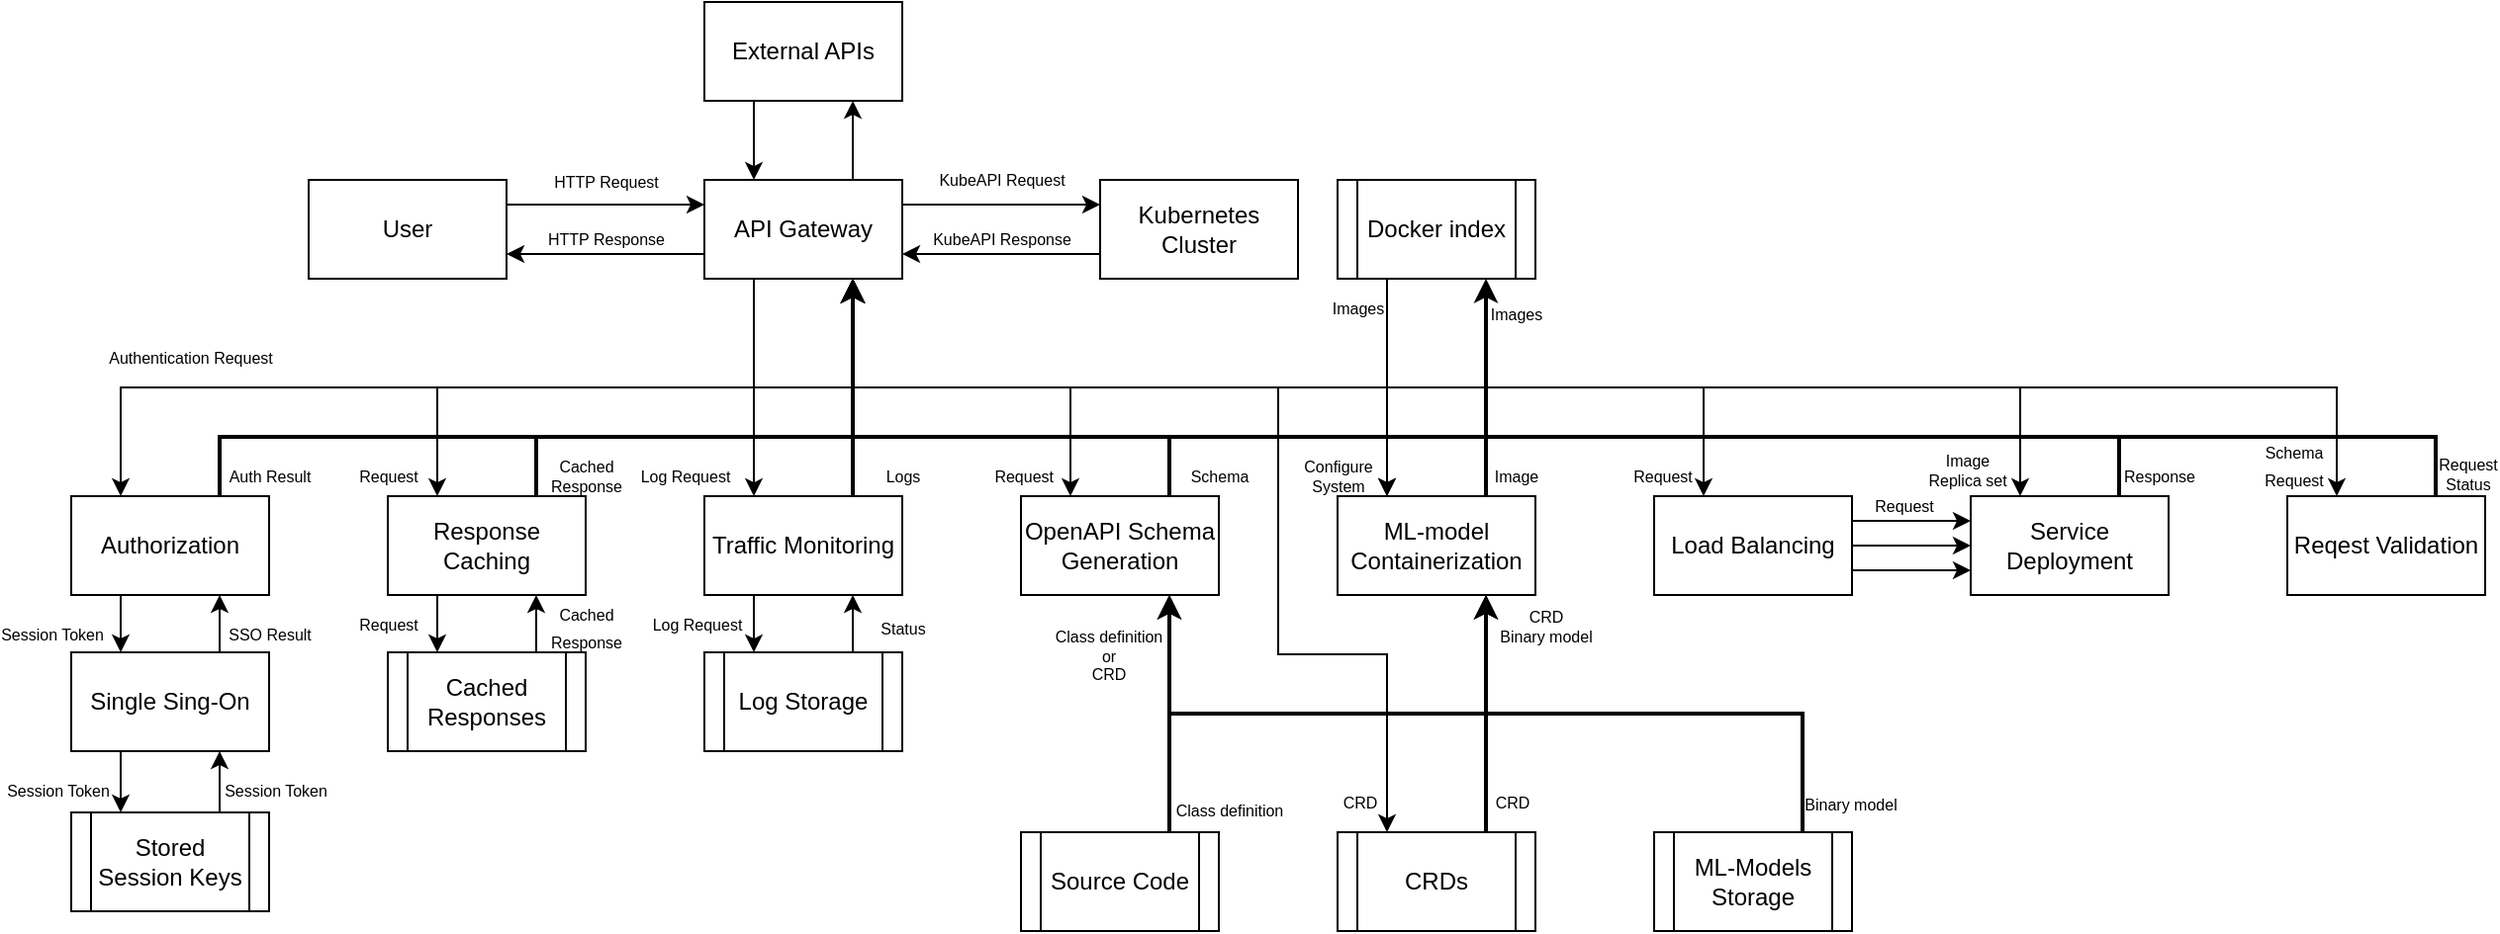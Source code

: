 <mxfile version="24.8.0">
  <diagram name="Страница — 1" id="K74k6pUo18aNp9_cG7Ek">
    <mxGraphModel dx="1434" dy="745" grid="1" gridSize="10" guides="1" tooltips="1" connect="1" arrows="1" fold="1" page="1" pageScale="1" pageWidth="827" pageHeight="2000" math="0" shadow="0">
      <root>
        <mxCell id="0" />
        <mxCell id="1" parent="0" />
        <mxCell id="M3vEg7xzVZKepDbDYmci-11" value="HTTP Request" style="edgeStyle=orthogonalEdgeStyle;rounded=0;orthogonalLoop=1;jettySize=auto;html=1;exitX=1;exitY=0.25;exitDx=0;exitDy=0;entryX=0;entryY=0.25;entryDx=0;entryDy=0;fontSize=8;" parent="1" source="M3vEg7xzVZKepDbDYmci-1" target="M3vEg7xzVZKepDbDYmci-4" edge="1">
          <mxGeometry y="13" relative="1" as="geometry">
            <mxPoint y="1" as="offset" />
          </mxGeometry>
        </mxCell>
        <mxCell id="M3vEg7xzVZKepDbDYmci-1" value="User" style="rounded=0;whiteSpace=wrap;html=1;" parent="1" vertex="1">
          <mxGeometry x="160" y="120" width="100" height="50" as="geometry" />
        </mxCell>
        <mxCell id="M3vEg7xzVZKepDbDYmci-25" value="Session Token" style="edgeStyle=orthogonalEdgeStyle;rounded=0;orthogonalLoop=1;jettySize=auto;html=1;exitX=0.25;exitY=1;exitDx=0;exitDy=0;entryX=0.25;entryY=0;entryDx=0;entryDy=0;fontSize=8;" parent="1" source="M3vEg7xzVZKepDbDYmci-3" target="M3vEg7xzVZKepDbDYmci-5" edge="1">
          <mxGeometry x="0.379" y="-35" relative="1" as="geometry">
            <mxPoint as="offset" />
          </mxGeometry>
        </mxCell>
        <mxCell id="M3vEg7xzVZKepDbDYmci-48" value="Auth Result" style="edgeStyle=orthogonalEdgeStyle;rounded=0;orthogonalLoop=1;jettySize=auto;html=1;exitX=0.75;exitY=0;exitDx=0;exitDy=0;entryX=0.75;entryY=1;entryDx=0;entryDy=0;strokeWidth=2;fontSize=8;" parent="1" source="M3vEg7xzVZKepDbDYmci-3" target="M3vEg7xzVZKepDbDYmci-4" edge="1">
          <mxGeometry x="-0.744" y="-20" relative="1" as="geometry">
            <Array as="points">
              <mxPoint x="115" y="250" />
              <mxPoint x="435" y="250" />
            </Array>
            <mxPoint as="offset" />
          </mxGeometry>
        </mxCell>
        <mxCell id="M3vEg7xzVZKepDbDYmci-3" value="Authorization" style="rounded=0;whiteSpace=wrap;html=1;" parent="1" vertex="1">
          <mxGeometry x="40" y="280" width="100" height="50" as="geometry" />
        </mxCell>
        <mxCell id="M3vEg7xzVZKepDbDYmci-12" value="HTTP Response" style="edgeStyle=orthogonalEdgeStyle;rounded=0;orthogonalLoop=1;jettySize=auto;html=1;exitX=0;exitY=0.75;exitDx=0;exitDy=0;entryX=1;entryY=0.75;entryDx=0;entryDy=0;fontSize=8;" parent="1" source="M3vEg7xzVZKepDbDYmci-4" target="M3vEg7xzVZKepDbDYmci-1" edge="1">
          <mxGeometry y="-7" relative="1" as="geometry">
            <mxPoint y="-1" as="offset" />
          </mxGeometry>
        </mxCell>
        <mxCell id="M3vEg7xzVZKepDbDYmci-13" value="KubeAPI Request" style="edgeStyle=orthogonalEdgeStyle;rounded=0;orthogonalLoop=1;jettySize=auto;html=1;exitX=1;exitY=0.25;exitDx=0;exitDy=0;entryX=0;entryY=0.25;entryDx=0;entryDy=0;fontSize=8;" parent="1" source="M3vEg7xzVZKepDbDYmci-4" target="M3vEg7xzVZKepDbDYmci-10" edge="1">
          <mxGeometry y="13" relative="1" as="geometry">
            <mxPoint as="offset" />
          </mxGeometry>
        </mxCell>
        <mxCell id="M3vEg7xzVZKepDbDYmci-19" value="Authentication Request" style="edgeStyle=orthogonalEdgeStyle;rounded=0;orthogonalLoop=1;jettySize=auto;html=1;exitX=0.25;exitY=1;exitDx=0;exitDy=0;entryX=0.25;entryY=0;entryDx=0;entryDy=0;fontSize=8;" parent="1" source="M3vEg7xzVZKepDbDYmci-4" target="M3vEg7xzVZKepDbDYmci-3" edge="1">
          <mxGeometry x="0.582" y="-15" relative="1" as="geometry">
            <mxPoint as="offset" />
          </mxGeometry>
        </mxCell>
        <mxCell id="M3vEg7xzVZKepDbDYmci-22" value="Request" style="edgeStyle=orthogonalEdgeStyle;rounded=0;orthogonalLoop=1;jettySize=auto;html=1;exitX=0.25;exitY=1;exitDx=0;exitDy=0;entryX=0.25;entryY=0;entryDx=0;entryDy=0;fontSize=8;" parent="1" source="M3vEg7xzVZKepDbDYmci-4" target="M3vEg7xzVZKepDbDYmci-16" edge="1">
          <mxGeometry x="0.926" y="-25" relative="1" as="geometry">
            <mxPoint as="offset" />
          </mxGeometry>
        </mxCell>
        <mxCell id="M3vEg7xzVZKepDbDYmci-23" value="Log Request" style="edgeStyle=orthogonalEdgeStyle;rounded=0;orthogonalLoop=1;jettySize=auto;html=1;exitX=0.25;exitY=1;exitDx=0;exitDy=0;entryX=0.25;entryY=0;entryDx=0;entryDy=0;fontSize=8;" parent="1" source="M3vEg7xzVZKepDbDYmci-4" target="M3vEg7xzVZKepDbDYmci-7" edge="1">
          <mxGeometry x="0.818" y="-35" relative="1" as="geometry">
            <mxPoint as="offset" />
          </mxGeometry>
        </mxCell>
        <mxCell id="M3vEg7xzVZKepDbDYmci-42" style="edgeStyle=orthogonalEdgeStyle;rounded=0;orthogonalLoop=1;jettySize=auto;html=1;exitX=0.75;exitY=0;exitDx=0;exitDy=0;entryX=0.75;entryY=1;entryDx=0;entryDy=0;" parent="1" source="M3vEg7xzVZKepDbDYmci-4" target="M3vEg7xzVZKepDbDYmci-40" edge="1">
          <mxGeometry relative="1" as="geometry" />
        </mxCell>
        <mxCell id="M3vEg7xzVZKepDbDYmci-43" value="&amp;nbsp;Request" style="edgeStyle=orthogonalEdgeStyle;rounded=0;orthogonalLoop=1;jettySize=auto;html=1;exitX=0.25;exitY=1;exitDx=0;exitDy=0;entryX=0.25;entryY=0;entryDx=0;entryDy=0;fontSize=8;" parent="1" source="M3vEg7xzVZKepDbDYmci-4" target="M3vEg7xzVZKepDbDYmci-34" edge="1">
          <mxGeometry x="0.926" y="-25" relative="1" as="geometry">
            <mxPoint as="offset" />
          </mxGeometry>
        </mxCell>
        <mxCell id="M3vEg7xzVZKepDbDYmci-53" value="Configure&lt;div style=&quot;font-size: 8px;&quot;&gt;System&lt;/div&gt;" style="edgeStyle=orthogonalEdgeStyle;rounded=0;orthogonalLoop=1;jettySize=auto;html=1;exitX=0.25;exitY=1;exitDx=0;exitDy=0;entryX=0.25;entryY=0;entryDx=0;entryDy=0;fontSize=8;" parent="1" source="M3vEg7xzVZKepDbDYmci-4" target="M3vEg7xzVZKepDbDYmci-49" edge="1">
          <mxGeometry x="0.954" y="-25" relative="1" as="geometry">
            <mxPoint as="offset" />
          </mxGeometry>
        </mxCell>
        <mxCell id="5Kg0r2Z0x7C4g7Ewz3W_-16" style="edgeStyle=orthogonalEdgeStyle;rounded=0;orthogonalLoop=1;jettySize=auto;html=1;exitX=0.25;exitY=1;exitDx=0;exitDy=0;entryX=0.25;entryY=0;entryDx=0;entryDy=0;" edge="1" parent="1" source="M3vEg7xzVZKepDbDYmci-4" target="5Kg0r2Z0x7C4g7Ewz3W_-4">
          <mxGeometry relative="1" as="geometry" />
        </mxCell>
        <mxCell id="5Kg0r2Z0x7C4g7Ewz3W_-23" value="&lt;font style=&quot;font-size: 8px;&quot;&gt;Schema&lt;br&gt;Request&lt;br&gt;&lt;/font&gt;" style="edgeLabel;html=1;align=center;verticalAlign=middle;resizable=0;points=[];labelBackgroundColor=none;" vertex="1" connectable="0" parent="5Kg0r2Z0x7C4g7Ewz3W_-16">
          <mxGeometry x="0.972" y="-2" relative="1" as="geometry">
            <mxPoint x="-20" y="-4" as="offset" />
          </mxGeometry>
        </mxCell>
        <mxCell id="5Kg0r2Z0x7C4g7Ewz3W_-17" style="edgeStyle=orthogonalEdgeStyle;rounded=0;orthogonalLoop=1;jettySize=auto;html=1;exitX=0.25;exitY=1;exitDx=0;exitDy=0;entryX=0.25;entryY=0;entryDx=0;entryDy=0;" edge="1" parent="1" source="M3vEg7xzVZKepDbDYmci-4" target="5Kg0r2Z0x7C4g7Ewz3W_-3">
          <mxGeometry relative="1" as="geometry" />
        </mxCell>
        <mxCell id="5Kg0r2Z0x7C4g7Ewz3W_-69" value="Image&lt;br style=&quot;font-size: 8px;&quot;&gt;Replica set" style="edgeLabel;html=1;align=center;verticalAlign=middle;resizable=0;points=[];fontSize=8;labelBackgroundColor=none;" vertex="1" connectable="0" parent="5Kg0r2Z0x7C4g7Ewz3W_-17">
          <mxGeometry x="0.963" relative="1" as="geometry">
            <mxPoint x="-27" y="1" as="offset" />
          </mxGeometry>
        </mxCell>
        <mxCell id="5Kg0r2Z0x7C4g7Ewz3W_-47" style="edgeStyle=orthogonalEdgeStyle;rounded=0;orthogonalLoop=1;jettySize=auto;html=1;exitX=0.25;exitY=1;exitDx=0;exitDy=0;entryX=0.25;entryY=0;entryDx=0;entryDy=0;" edge="1" parent="1" source="M3vEg7xzVZKepDbDYmci-4" target="5Kg0r2Z0x7C4g7Ewz3W_-2">
          <mxGeometry relative="1" as="geometry" />
        </mxCell>
        <mxCell id="5Kg0r2Z0x7C4g7Ewz3W_-48" value="Request" style="edgeLabel;html=1;align=center;verticalAlign=middle;resizable=0;points=[];labelBackgroundColor=none;fontSize=8;" vertex="1" connectable="0" parent="5Kg0r2Z0x7C4g7Ewz3W_-47">
          <mxGeometry x="0.961" y="1" relative="1" as="geometry">
            <mxPoint x="-22" y="1" as="offset" />
          </mxGeometry>
        </mxCell>
        <mxCell id="5Kg0r2Z0x7C4g7Ewz3W_-62" style="edgeStyle=orthogonalEdgeStyle;rounded=0;orthogonalLoop=1;jettySize=auto;html=1;exitX=0.25;exitY=1;exitDx=0;exitDy=0;entryX=0.25;entryY=0;entryDx=0;entryDy=0;" edge="1" parent="1" source="M3vEg7xzVZKepDbDYmci-4" target="M3vEg7xzVZKepDbDYmci-50">
          <mxGeometry relative="1" as="geometry">
            <Array as="points">
              <mxPoint x="385" y="225" />
              <mxPoint x="650" y="225" />
              <mxPoint x="650" y="360" />
              <mxPoint x="705" y="360" />
            </Array>
          </mxGeometry>
        </mxCell>
        <mxCell id="5Kg0r2Z0x7C4g7Ewz3W_-63" value="CRD" style="edgeLabel;html=1;align=center;verticalAlign=middle;resizable=0;points=[];fontSize=8;labelBackgroundColor=none;" vertex="1" connectable="0" parent="5Kg0r2Z0x7C4g7Ewz3W_-62">
          <mxGeometry x="0.942" y="-1" relative="1" as="geometry">
            <mxPoint x="-13" y="2" as="offset" />
          </mxGeometry>
        </mxCell>
        <mxCell id="M3vEg7xzVZKepDbDYmci-4" value="API Gateway" style="rounded=0;whiteSpace=wrap;html=1;" parent="1" vertex="1">
          <mxGeometry x="360" y="120" width="100" height="50" as="geometry" />
        </mxCell>
        <mxCell id="M3vEg7xzVZKepDbDYmci-26" value="" style="edgeStyle=orthogonalEdgeStyle;rounded=0;orthogonalLoop=1;jettySize=auto;html=1;exitX=0.25;exitY=1;exitDx=0;exitDy=0;entryX=0.25;entryY=0;entryDx=0;entryDy=0;fontSize=8;" parent="1" source="M3vEg7xzVZKepDbDYmci-5" target="M3vEg7xzVZKepDbDYmci-6" edge="1">
          <mxGeometry x="0.355" y="-45" relative="1" as="geometry">
            <mxPoint as="offset" />
          </mxGeometry>
        </mxCell>
        <mxCell id="5Kg0r2Z0x7C4g7Ewz3W_-33" value="Session Token" style="edgeLabel;html=1;align=center;verticalAlign=middle;resizable=0;points=[];fontSize=8;labelBackgroundColor=none;" vertex="1" connectable="0" parent="M3vEg7xzVZKepDbDYmci-26">
          <mxGeometry x="0.247" relative="1" as="geometry">
            <mxPoint x="-32" as="offset" />
          </mxGeometry>
        </mxCell>
        <mxCell id="M3vEg7xzVZKepDbDYmci-29" value="SSO Result" style="edgeStyle=orthogonalEdgeStyle;rounded=0;orthogonalLoop=1;jettySize=auto;html=1;exitX=0.75;exitY=0;exitDx=0;exitDy=0;entryX=0.75;entryY=1;entryDx=0;entryDy=0;fontSize=8;" parent="1" source="M3vEg7xzVZKepDbDYmci-5" target="M3vEg7xzVZKepDbDYmci-3" edge="1">
          <mxGeometry x="-0.379" y="-25" relative="1" as="geometry">
            <mxPoint as="offset" />
          </mxGeometry>
        </mxCell>
        <mxCell id="M3vEg7xzVZKepDbDYmci-5" value="Single Sing-On" style="rounded=0;whiteSpace=wrap;html=1;" parent="1" vertex="1">
          <mxGeometry x="40" y="359" width="100" height="50" as="geometry" />
        </mxCell>
        <mxCell id="M3vEg7xzVZKepDbDYmci-28" value="" style="edgeStyle=orthogonalEdgeStyle;rounded=0;orthogonalLoop=1;jettySize=auto;html=1;exitX=0.75;exitY=0;exitDx=0;exitDy=0;entryX=0.75;entryY=1;entryDx=0;entryDy=0;fontSize=8;" parent="1" source="M3vEg7xzVZKepDbDYmci-6" target="M3vEg7xzVZKepDbDYmci-5" edge="1">
          <mxGeometry x="-0.355" y="-25" relative="1" as="geometry">
            <mxPoint as="offset" />
          </mxGeometry>
        </mxCell>
        <mxCell id="5Kg0r2Z0x7C4g7Ewz3W_-35" value="&lt;font style=&quot;font-size: 8px;&quot;&gt;Session Token&lt;br&gt;&lt;/font&gt;" style="edgeLabel;html=1;align=center;verticalAlign=middle;resizable=0;points=[];" vertex="1" connectable="0" parent="M3vEg7xzVZKepDbDYmci-28">
          <mxGeometry x="-0.376" y="-1" relative="1" as="geometry">
            <mxPoint x="27" y="-3" as="offset" />
          </mxGeometry>
        </mxCell>
        <mxCell id="M3vEg7xzVZKepDbDYmci-6" value="Stored Session Keys" style="shape=process;whiteSpace=wrap;html=1;backgroundOutline=1;" parent="1" vertex="1">
          <mxGeometry x="40" y="440" width="100" height="50" as="geometry" />
        </mxCell>
        <mxCell id="M3vEg7xzVZKepDbDYmci-32" style="edgeStyle=orthogonalEdgeStyle;rounded=0;orthogonalLoop=1;jettySize=auto;html=1;exitX=0.25;exitY=1;exitDx=0;exitDy=0;entryX=0.25;entryY=0;entryDx=0;entryDy=0;" parent="1" source="M3vEg7xzVZKepDbDYmci-7" target="M3vEg7xzVZKepDbDYmci-9" edge="1">
          <mxGeometry relative="1" as="geometry" />
        </mxCell>
        <mxCell id="5Kg0r2Z0x7C4g7Ewz3W_-42" value="Log Request" style="edgeLabel;html=1;align=center;verticalAlign=middle;resizable=0;points=[];fontSize=8;labelBackgroundColor=none;" vertex="1" connectable="0" parent="M3vEg7xzVZKepDbDYmci-32">
          <mxGeometry x="-0.008" relative="1" as="geometry">
            <mxPoint x="-29" as="offset" />
          </mxGeometry>
        </mxCell>
        <mxCell id="M3vEg7xzVZKepDbDYmci-46" value="Logs" style="edgeStyle=orthogonalEdgeStyle;rounded=0;orthogonalLoop=1;jettySize=auto;html=1;exitX=0.75;exitY=0;exitDx=0;exitDy=0;entryX=0.75;entryY=1;entryDx=0;entryDy=0;strokeWidth=2;fontSize=8;" parent="1" source="M3vEg7xzVZKepDbDYmci-7" target="M3vEg7xzVZKepDbDYmci-4" edge="1">
          <mxGeometry x="-0.818" y="-25" relative="1" as="geometry">
            <mxPoint as="offset" />
          </mxGeometry>
        </mxCell>
        <mxCell id="M3vEg7xzVZKepDbDYmci-7" value="Traffic Monitoring" style="rounded=0;whiteSpace=wrap;html=1;" parent="1" vertex="1">
          <mxGeometry x="360" y="280" width="100" height="50" as="geometry" />
        </mxCell>
        <mxCell id="M3vEg7xzVZKepDbDYmci-33" style="edgeStyle=orthogonalEdgeStyle;rounded=0;orthogonalLoop=1;jettySize=auto;html=1;exitX=0.75;exitY=0;exitDx=0;exitDy=0;entryX=0.75;entryY=1;entryDx=0;entryDy=0;" parent="1" source="M3vEg7xzVZKepDbDYmci-9" target="M3vEg7xzVZKepDbDYmci-7" edge="1">
          <mxGeometry relative="1" as="geometry" />
        </mxCell>
        <mxCell id="5Kg0r2Z0x7C4g7Ewz3W_-41" value="Status" style="edgeLabel;html=1;align=center;verticalAlign=middle;resizable=0;points=[];fontSize=8;labelBackgroundColor=none;" vertex="1" connectable="0" parent="M3vEg7xzVZKepDbDYmci-33">
          <mxGeometry x="-0.184" relative="1" as="geometry">
            <mxPoint x="25" as="offset" />
          </mxGeometry>
        </mxCell>
        <mxCell id="M3vEg7xzVZKepDbDYmci-9" value="Log Storage" style="shape=process;whiteSpace=wrap;html=1;backgroundOutline=1;" parent="1" vertex="1">
          <mxGeometry x="360" y="359" width="100" height="50" as="geometry" />
        </mxCell>
        <mxCell id="M3vEg7xzVZKepDbDYmci-15" value="KubeAPI Response" style="edgeStyle=orthogonalEdgeStyle;rounded=0;orthogonalLoop=1;jettySize=auto;html=1;exitX=0;exitY=0.75;exitDx=0;exitDy=0;entryX=1;entryY=0.75;entryDx=0;entryDy=0;fontSize=8;" parent="1" source="M3vEg7xzVZKepDbDYmci-10" target="M3vEg7xzVZKepDbDYmci-4" edge="1">
          <mxGeometry y="-7" relative="1" as="geometry">
            <mxPoint y="-1" as="offset" />
          </mxGeometry>
        </mxCell>
        <mxCell id="M3vEg7xzVZKepDbDYmci-10" value="Kubernetes Cluster" style="rounded=0;whiteSpace=wrap;html=1;" parent="1" vertex="1">
          <mxGeometry x="560" y="120" width="100" height="50" as="geometry" />
        </mxCell>
        <mxCell id="M3vEg7xzVZKepDbDYmci-30" value="" style="edgeStyle=orthogonalEdgeStyle;rounded=0;orthogonalLoop=1;jettySize=auto;html=1;exitX=0.25;exitY=1;exitDx=0;exitDy=0;entryX=0.25;entryY=0;entryDx=0;entryDy=0;fontSize=8;" parent="1" source="M3vEg7xzVZKepDbDYmci-16" target="M3vEg7xzVZKepDbDYmci-17" edge="1">
          <mxGeometry y="-35" relative="1" as="geometry">
            <mxPoint as="offset" />
          </mxGeometry>
        </mxCell>
        <mxCell id="5Kg0r2Z0x7C4g7Ewz3W_-38" value="Request" style="edgeLabel;html=1;align=center;verticalAlign=middle;resizable=0;points=[];fontSize=8;labelBackgroundColor=none;" vertex="1" connectable="0" parent="M3vEg7xzVZKepDbDYmci-30">
          <mxGeometry x="0.011" y="1" relative="1" as="geometry">
            <mxPoint x="-26" as="offset" />
          </mxGeometry>
        </mxCell>
        <mxCell id="M3vEg7xzVZKepDbDYmci-47" value="Cached&lt;div&gt;Response&lt;/div&gt;" style="edgeStyle=orthogonalEdgeStyle;rounded=0;orthogonalLoop=1;jettySize=auto;html=1;exitX=0.75;exitY=0;exitDx=0;exitDy=0;entryX=0.75;entryY=1;entryDx=0;entryDy=0;strokeWidth=2;fontSize=8;" parent="1" source="M3vEg7xzVZKepDbDYmci-16" target="M3vEg7xzVZKepDbDYmci-4" edge="1">
          <mxGeometry x="-0.593" y="-20" relative="1" as="geometry">
            <Array as="points">
              <mxPoint x="275" y="250" />
              <mxPoint x="435" y="250" />
            </Array>
            <mxPoint as="offset" />
          </mxGeometry>
        </mxCell>
        <mxCell id="M3vEg7xzVZKepDbDYmci-16" value="Response Caching" style="rounded=0;whiteSpace=wrap;html=1;" parent="1" vertex="1">
          <mxGeometry x="200" y="280" width="100" height="50" as="geometry" />
        </mxCell>
        <mxCell id="M3vEg7xzVZKepDbDYmci-31" value="" style="edgeStyle=orthogonalEdgeStyle;rounded=0;orthogonalLoop=1;jettySize=auto;html=1;exitX=0.75;exitY=0;exitDx=0;exitDy=0;entryX=0.75;entryY=1;entryDx=0;entryDy=0;fontSize=8;" parent="1" source="M3vEg7xzVZKepDbDYmci-17" target="M3vEg7xzVZKepDbDYmci-16" edge="1">
          <mxGeometry x="-0.2" y="-25" relative="1" as="geometry">
            <mxPoint as="offset" />
          </mxGeometry>
        </mxCell>
        <mxCell id="5Kg0r2Z0x7C4g7Ewz3W_-39" value="&lt;font style=&quot;font-size: 8px;&quot;&gt;Cached&lt;br&gt;Response&lt;br&gt;&lt;/font&gt;" style="edgeLabel;html=1;align=center;verticalAlign=middle;resizable=0;points=[];" vertex="1" connectable="0" parent="M3vEg7xzVZKepDbDYmci-31">
          <mxGeometry x="-0.195" y="-1" relative="1" as="geometry">
            <mxPoint x="24" y="-2" as="offset" />
          </mxGeometry>
        </mxCell>
        <mxCell id="M3vEg7xzVZKepDbDYmci-17" value="Cached Responses" style="shape=process;whiteSpace=wrap;html=1;backgroundOutline=1;" parent="1" vertex="1">
          <mxGeometry x="200" y="359" width="100" height="50" as="geometry" />
        </mxCell>
        <mxCell id="M3vEg7xzVZKepDbDYmci-44" value="Schema" style="edgeStyle=orthogonalEdgeStyle;rounded=0;orthogonalLoop=1;jettySize=auto;html=1;exitX=0.75;exitY=0;exitDx=0;exitDy=0;entryX=0.75;entryY=1;entryDx=0;entryDy=0;strokeWidth=2;fontSize=8;" parent="1" source="M3vEg7xzVZKepDbDYmci-34" target="M3vEg7xzVZKepDbDYmci-4" edge="1">
          <mxGeometry x="-0.926" y="-25" relative="1" as="geometry">
            <Array as="points">
              <mxPoint x="595" y="250" />
              <mxPoint x="435" y="250" />
            </Array>
            <mxPoint as="offset" />
          </mxGeometry>
        </mxCell>
        <mxCell id="M3vEg7xzVZKepDbDYmci-34" value="OpenAPI Schema Generation" style="rounded=0;whiteSpace=wrap;html=1;" parent="1" vertex="1">
          <mxGeometry x="520" y="280" width="100" height="50" as="geometry" />
        </mxCell>
        <mxCell id="M3vEg7xzVZKepDbDYmci-37" style="edgeStyle=orthogonalEdgeStyle;rounded=0;orthogonalLoop=1;jettySize=auto;html=1;exitX=0.75;exitY=0;exitDx=0;exitDy=0;entryX=0.75;entryY=1;entryDx=0;entryDy=0;fontStyle=1;strokeWidth=2;" parent="1" source="M3vEg7xzVZKepDbDYmci-35" target="M3vEg7xzVZKepDbDYmci-34" edge="1">
          <mxGeometry relative="1" as="geometry" />
        </mxCell>
        <mxCell id="5Kg0r2Z0x7C4g7Ewz3W_-56" value="Class definition" style="edgeLabel;html=1;align=center;verticalAlign=middle;resizable=0;points=[];fontSize=8;" vertex="1" connectable="0" parent="M3vEg7xzVZKepDbDYmci-37">
          <mxGeometry x="-0.809" y="1" relative="1" as="geometry">
            <mxPoint x="31" as="offset" />
          </mxGeometry>
        </mxCell>
        <mxCell id="M3vEg7xzVZKepDbDYmci-35" value="Source Code" style="shape=process;whiteSpace=wrap;html=1;backgroundOutline=1;" parent="1" vertex="1">
          <mxGeometry x="520" y="450" width="100" height="50" as="geometry" />
        </mxCell>
        <mxCell id="M3vEg7xzVZKepDbDYmci-41" style="edgeStyle=orthogonalEdgeStyle;rounded=0;orthogonalLoop=1;jettySize=auto;html=1;exitX=0.25;exitY=1;exitDx=0;exitDy=0;entryX=0.25;entryY=0;entryDx=0;entryDy=0;" parent="1" source="M3vEg7xzVZKepDbDYmci-40" target="M3vEg7xzVZKepDbDYmci-4" edge="1">
          <mxGeometry relative="1" as="geometry" />
        </mxCell>
        <mxCell id="M3vEg7xzVZKepDbDYmci-40" value="External APIs" style="rounded=0;whiteSpace=wrap;html=1;" parent="1" vertex="1">
          <mxGeometry x="360" y="30" width="100" height="50" as="geometry" />
        </mxCell>
        <mxCell id="M3vEg7xzVZKepDbDYmci-54" value="Image" style="edgeStyle=orthogonalEdgeStyle;rounded=0;orthogonalLoop=1;jettySize=auto;html=1;exitX=0.75;exitY=0;exitDx=0;exitDy=0;entryX=0.75;entryY=1;entryDx=0;entryDy=0;strokeWidth=2;fontSize=8;" parent="1" edge="1">
          <mxGeometry x="-0.954" y="-15" relative="1" as="geometry">
            <Array as="points">
              <mxPoint x="755" y="250" />
              <mxPoint x="435" y="250" />
            </Array>
            <mxPoint as="offset" />
            <mxPoint x="755" y="280" as="sourcePoint" />
            <mxPoint x="435" y="170" as="targetPoint" />
          </mxGeometry>
        </mxCell>
        <mxCell id="5Kg0r2Z0x7C4g7Ewz3W_-11" style="edgeStyle=orthogonalEdgeStyle;rounded=0;orthogonalLoop=1;jettySize=auto;html=1;exitX=0.75;exitY=0;exitDx=0;exitDy=0;entryX=0.75;entryY=1;entryDx=0;entryDy=0;strokeWidth=2;" edge="1" parent="1" source="M3vEg7xzVZKepDbDYmci-49" target="5Kg0r2Z0x7C4g7Ewz3W_-7">
          <mxGeometry relative="1" as="geometry" />
        </mxCell>
        <mxCell id="5Kg0r2Z0x7C4g7Ewz3W_-29" value="&lt;font style=&quot;font-size: 8px;&quot;&gt;Images&lt;/font&gt;" style="edgeLabel;html=1;align=center;verticalAlign=middle;resizable=0;points=[];labelBackgroundColor=none;" vertex="1" connectable="0" parent="5Kg0r2Z0x7C4g7Ewz3W_-11">
          <mxGeometry x="0.695" relative="1" as="geometry">
            <mxPoint x="15" as="offset" />
          </mxGeometry>
        </mxCell>
        <mxCell id="M3vEg7xzVZKepDbDYmci-49" value="ML-model Containerization " style="rounded=0;whiteSpace=wrap;html=1;" parent="1" vertex="1">
          <mxGeometry x="680" y="280" width="100" height="50" as="geometry" />
        </mxCell>
        <mxCell id="M3vEg7xzVZKepDbDYmci-52" style="edgeStyle=orthogonalEdgeStyle;rounded=0;orthogonalLoop=1;jettySize=auto;html=1;exitX=0.75;exitY=0;exitDx=0;exitDy=0;entryX=0.75;entryY=1;entryDx=0;entryDy=0;strokeWidth=2;" parent="1" source="M3vEg7xzVZKepDbDYmci-50" target="M3vEg7xzVZKepDbDYmci-49" edge="1">
          <mxGeometry relative="1" as="geometry" />
        </mxCell>
        <mxCell id="5Kg0r2Z0x7C4g7Ewz3W_-9" style="edgeStyle=orthogonalEdgeStyle;rounded=0;orthogonalLoop=1;jettySize=auto;html=1;exitX=0.75;exitY=0;exitDx=0;exitDy=0;entryX=0.75;entryY=1;entryDx=0;entryDy=0;strokeWidth=2;" edge="1" parent="1" source="M3vEg7xzVZKepDbDYmci-50" target="M3vEg7xzVZKepDbDYmci-34">
          <mxGeometry relative="1" as="geometry" />
        </mxCell>
        <mxCell id="5Kg0r2Z0x7C4g7Ewz3W_-64" value="Class definition&lt;br style=&quot;font-size: 8px;&quot;&gt;or&lt;br style=&quot;font-size: 8px;&quot;&gt;CRD" style="edgeLabel;html=1;align=center;verticalAlign=middle;resizable=0;points=[];fontSize=8;labelBackgroundColor=none;" vertex="1" connectable="0" parent="5Kg0r2Z0x7C4g7Ewz3W_-9">
          <mxGeometry x="0.874" y="2" relative="1" as="geometry">
            <mxPoint x="-29" y="13" as="offset" />
          </mxGeometry>
        </mxCell>
        <mxCell id="5Kg0r2Z0x7C4g7Ewz3W_-70" value="CRD" style="edgeLabel;html=1;align=center;verticalAlign=middle;resizable=0;points=[];labelBackgroundColor=none;fontSize=8;" vertex="1" connectable="0" parent="5Kg0r2Z0x7C4g7Ewz3W_-9">
          <mxGeometry x="-0.89" y="-1" relative="1" as="geometry">
            <mxPoint x="12" as="offset" />
          </mxGeometry>
        </mxCell>
        <mxCell id="M3vEg7xzVZKepDbDYmci-50" value="CRDs" style="shape=process;whiteSpace=wrap;html=1;backgroundOutline=1;" parent="1" vertex="1">
          <mxGeometry x="680" y="450" width="100" height="50" as="geometry" />
        </mxCell>
        <mxCell id="5Kg0r2Z0x7C4g7Ewz3W_-52" style="edgeStyle=orthogonalEdgeStyle;rounded=0;orthogonalLoop=1;jettySize=auto;html=1;exitX=1;exitY=0.5;exitDx=0;exitDy=0;entryX=0;entryY=0.5;entryDx=0;entryDy=0;" edge="1" parent="1" source="5Kg0r2Z0x7C4g7Ewz3W_-2" target="5Kg0r2Z0x7C4g7Ewz3W_-3">
          <mxGeometry relative="1" as="geometry" />
        </mxCell>
        <mxCell id="5Kg0r2Z0x7C4g7Ewz3W_-53" value="Request" style="edgeLabel;html=1;align=center;verticalAlign=middle;resizable=0;points=[];fontSize=8;" vertex="1" connectable="0" parent="5Kg0r2Z0x7C4g7Ewz3W_-52">
          <mxGeometry x="-0.052" y="1" relative="1" as="geometry">
            <mxPoint x="-3" y="-19" as="offset" />
          </mxGeometry>
        </mxCell>
        <mxCell id="5Kg0r2Z0x7C4g7Ewz3W_-67" style="edgeStyle=orthogonalEdgeStyle;rounded=0;orthogonalLoop=1;jettySize=auto;html=1;exitX=1;exitY=0.75;exitDx=0;exitDy=0;entryX=0;entryY=0.75;entryDx=0;entryDy=0;" edge="1" parent="1" source="5Kg0r2Z0x7C4g7Ewz3W_-2" target="5Kg0r2Z0x7C4g7Ewz3W_-3">
          <mxGeometry relative="1" as="geometry" />
        </mxCell>
        <mxCell id="5Kg0r2Z0x7C4g7Ewz3W_-68" style="edgeStyle=orthogonalEdgeStyle;rounded=0;orthogonalLoop=1;jettySize=auto;html=1;exitX=1;exitY=0.25;exitDx=0;exitDy=0;entryX=0;entryY=0.25;entryDx=0;entryDy=0;" edge="1" parent="1" source="5Kg0r2Z0x7C4g7Ewz3W_-2" target="5Kg0r2Z0x7C4g7Ewz3W_-3">
          <mxGeometry relative="1" as="geometry" />
        </mxCell>
        <mxCell id="5Kg0r2Z0x7C4g7Ewz3W_-2" value="Load Balancing" style="rounded=0;whiteSpace=wrap;html=1;" vertex="1" parent="1">
          <mxGeometry x="840" y="280" width="100" height="50" as="geometry" />
        </mxCell>
        <mxCell id="5Kg0r2Z0x7C4g7Ewz3W_-14" style="edgeStyle=orthogonalEdgeStyle;rounded=0;orthogonalLoop=1;jettySize=auto;html=1;exitX=0.75;exitY=0;exitDx=0;exitDy=0;entryX=0.75;entryY=1;entryDx=0;entryDy=0;strokeWidth=2;" edge="1" parent="1" source="5Kg0r2Z0x7C4g7Ewz3W_-3" target="M3vEg7xzVZKepDbDYmci-4">
          <mxGeometry relative="1" as="geometry">
            <Array as="points">
              <mxPoint x="1075" y="250" />
              <mxPoint x="435" y="250" />
            </Array>
          </mxGeometry>
        </mxCell>
        <mxCell id="5Kg0r2Z0x7C4g7Ewz3W_-55" value="Response" style="edgeLabel;html=1;align=center;verticalAlign=middle;resizable=0;points=[];fontSize=8;labelBackgroundColor=none;" vertex="1" connectable="0" parent="5Kg0r2Z0x7C4g7Ewz3W_-14">
          <mxGeometry x="-0.972" y="3" relative="1" as="geometry">
            <mxPoint x="23" as="offset" />
          </mxGeometry>
        </mxCell>
        <mxCell id="5Kg0r2Z0x7C4g7Ewz3W_-3" value="Service Deployment" style="rounded=0;whiteSpace=wrap;html=1;" vertex="1" parent="1">
          <mxGeometry x="1000" y="280" width="100" height="50" as="geometry" />
        </mxCell>
        <mxCell id="5Kg0r2Z0x7C4g7Ewz3W_-15" style="edgeStyle=orthogonalEdgeStyle;rounded=0;orthogonalLoop=1;jettySize=auto;html=1;exitX=0.75;exitY=0;exitDx=0;exitDy=0;entryX=0.75;entryY=1;entryDx=0;entryDy=0;strokeWidth=2;" edge="1" parent="1" source="5Kg0r2Z0x7C4g7Ewz3W_-4" target="M3vEg7xzVZKepDbDYmci-4">
          <mxGeometry relative="1" as="geometry">
            <Array as="points">
              <mxPoint x="1235" y="250" />
              <mxPoint x="435" y="250" />
            </Array>
          </mxGeometry>
        </mxCell>
        <mxCell id="5Kg0r2Z0x7C4g7Ewz3W_-24" value="Request&lt;br&gt;Status" style="edgeLabel;html=1;align=center;verticalAlign=middle;resizable=0;points=[];fontSize=8;labelBackgroundColor=none;" vertex="1" connectable="0" parent="5Kg0r2Z0x7C4g7Ewz3W_-15">
          <mxGeometry x="-0.974" y="2" relative="1" as="geometry">
            <mxPoint x="18" y="1" as="offset" />
          </mxGeometry>
        </mxCell>
        <mxCell id="5Kg0r2Z0x7C4g7Ewz3W_-4" value="Reqest Validation" style="rounded=0;whiteSpace=wrap;html=1;strokeWidth=1;" vertex="1" parent="1">
          <mxGeometry x="1160" y="280" width="100" height="50" as="geometry" />
        </mxCell>
        <mxCell id="5Kg0r2Z0x7C4g7Ewz3W_-12" style="edgeStyle=orthogonalEdgeStyle;rounded=0;orthogonalLoop=1;jettySize=auto;html=1;exitX=0.25;exitY=1;exitDx=0;exitDy=0;entryX=0.25;entryY=0;entryDx=0;entryDy=0;" edge="1" parent="1" source="5Kg0r2Z0x7C4g7Ewz3W_-7" target="M3vEg7xzVZKepDbDYmci-49">
          <mxGeometry relative="1" as="geometry" />
        </mxCell>
        <mxCell id="5Kg0r2Z0x7C4g7Ewz3W_-30" value="&lt;div&gt;&lt;font style=&quot;font-size: 8px;&quot;&gt;Images&lt;/font&gt;&lt;/div&gt;" style="edgeLabel;html=1;align=center;verticalAlign=middle;resizable=0;points=[];" vertex="1" connectable="0" parent="5Kg0r2Z0x7C4g7Ewz3W_-12">
          <mxGeometry x="-0.753" y="-1" relative="1" as="geometry">
            <mxPoint x="-14" as="offset" />
          </mxGeometry>
        </mxCell>
        <mxCell id="5Kg0r2Z0x7C4g7Ewz3W_-7" value="Docker index" style="shape=process;whiteSpace=wrap;html=1;backgroundOutline=1;" vertex="1" parent="1">
          <mxGeometry x="680" y="120" width="100" height="50" as="geometry" />
        </mxCell>
        <mxCell id="5Kg0r2Z0x7C4g7Ewz3W_-10" style="edgeStyle=orthogonalEdgeStyle;rounded=0;orthogonalLoop=1;jettySize=auto;html=1;exitX=0.75;exitY=0;exitDx=0;exitDy=0;entryX=0.75;entryY=1;entryDx=0;entryDy=0;strokeWidth=2;" edge="1" parent="1" source="5Kg0r2Z0x7C4g7Ewz3W_-8" target="M3vEg7xzVZKepDbDYmci-49">
          <mxGeometry relative="1" as="geometry" />
        </mxCell>
        <mxCell id="5Kg0r2Z0x7C4g7Ewz3W_-51" value="CRD&lt;br&gt;Binary model" style="edgeLabel;html=1;align=center;verticalAlign=middle;resizable=0;points=[];fontSize=8;" vertex="1" connectable="0" parent="5Kg0r2Z0x7C4g7Ewz3W_-10">
          <mxGeometry x="0.862" y="-1" relative="1" as="geometry">
            <mxPoint x="29" y="-4" as="offset" />
          </mxGeometry>
        </mxCell>
        <mxCell id="5Kg0r2Z0x7C4g7Ewz3W_-59" value="Binary model" style="edgeLabel;html=1;align=center;verticalAlign=middle;resizable=0;points=[];fontSize=8;" vertex="1" connectable="0" parent="5Kg0r2Z0x7C4g7Ewz3W_-10">
          <mxGeometry x="-0.894" y="-1" relative="1" as="geometry">
            <mxPoint x="23" y="1" as="offset" />
          </mxGeometry>
        </mxCell>
        <mxCell id="5Kg0r2Z0x7C4g7Ewz3W_-8" value="ML-Models Storage" style="shape=process;whiteSpace=wrap;html=1;backgroundOutline=1;" vertex="1" parent="1">
          <mxGeometry x="840" y="450" width="100" height="50" as="geometry" />
        </mxCell>
      </root>
    </mxGraphModel>
  </diagram>
</mxfile>

